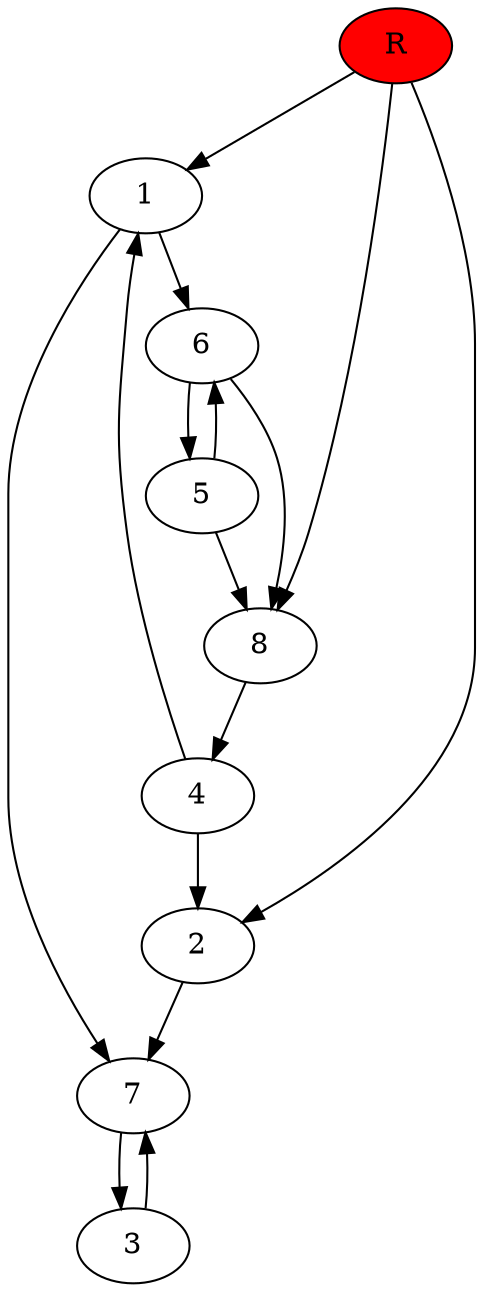 digraph prb79465 {
	1
	2
	3
	4
	5
	6
	7
	8
	R [fillcolor="#ff0000" style=filled]
	1 -> 6
	1 -> 7
	2 -> 7
	3 -> 7
	4 -> 1
	4 -> 2
	5 -> 6
	5 -> 8
	6 -> 5
	6 -> 8
	7 -> 3
	8 -> 4
	R -> 1
	R -> 2
	R -> 8
}
